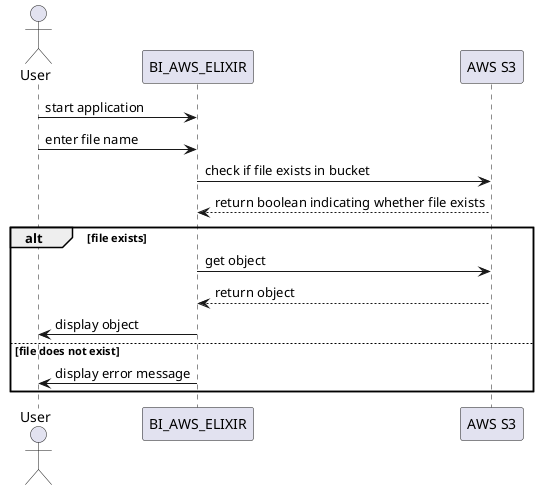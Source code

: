 @startuml DataObject_Download

actor User

participant "BI_AWS_ELIXIR" as App
participant "AWS S3" as S3

User -> App: start application
User -> App: enter file name
App -> S3: check if file exists in bucket
S3 --> App: return boolean indicating whether file exists

alt file exists
  App -> S3: get object
  S3 --> App: return object
  App -> User: display object
else file does not exist
  App -> User: display error message
end

@enduml
